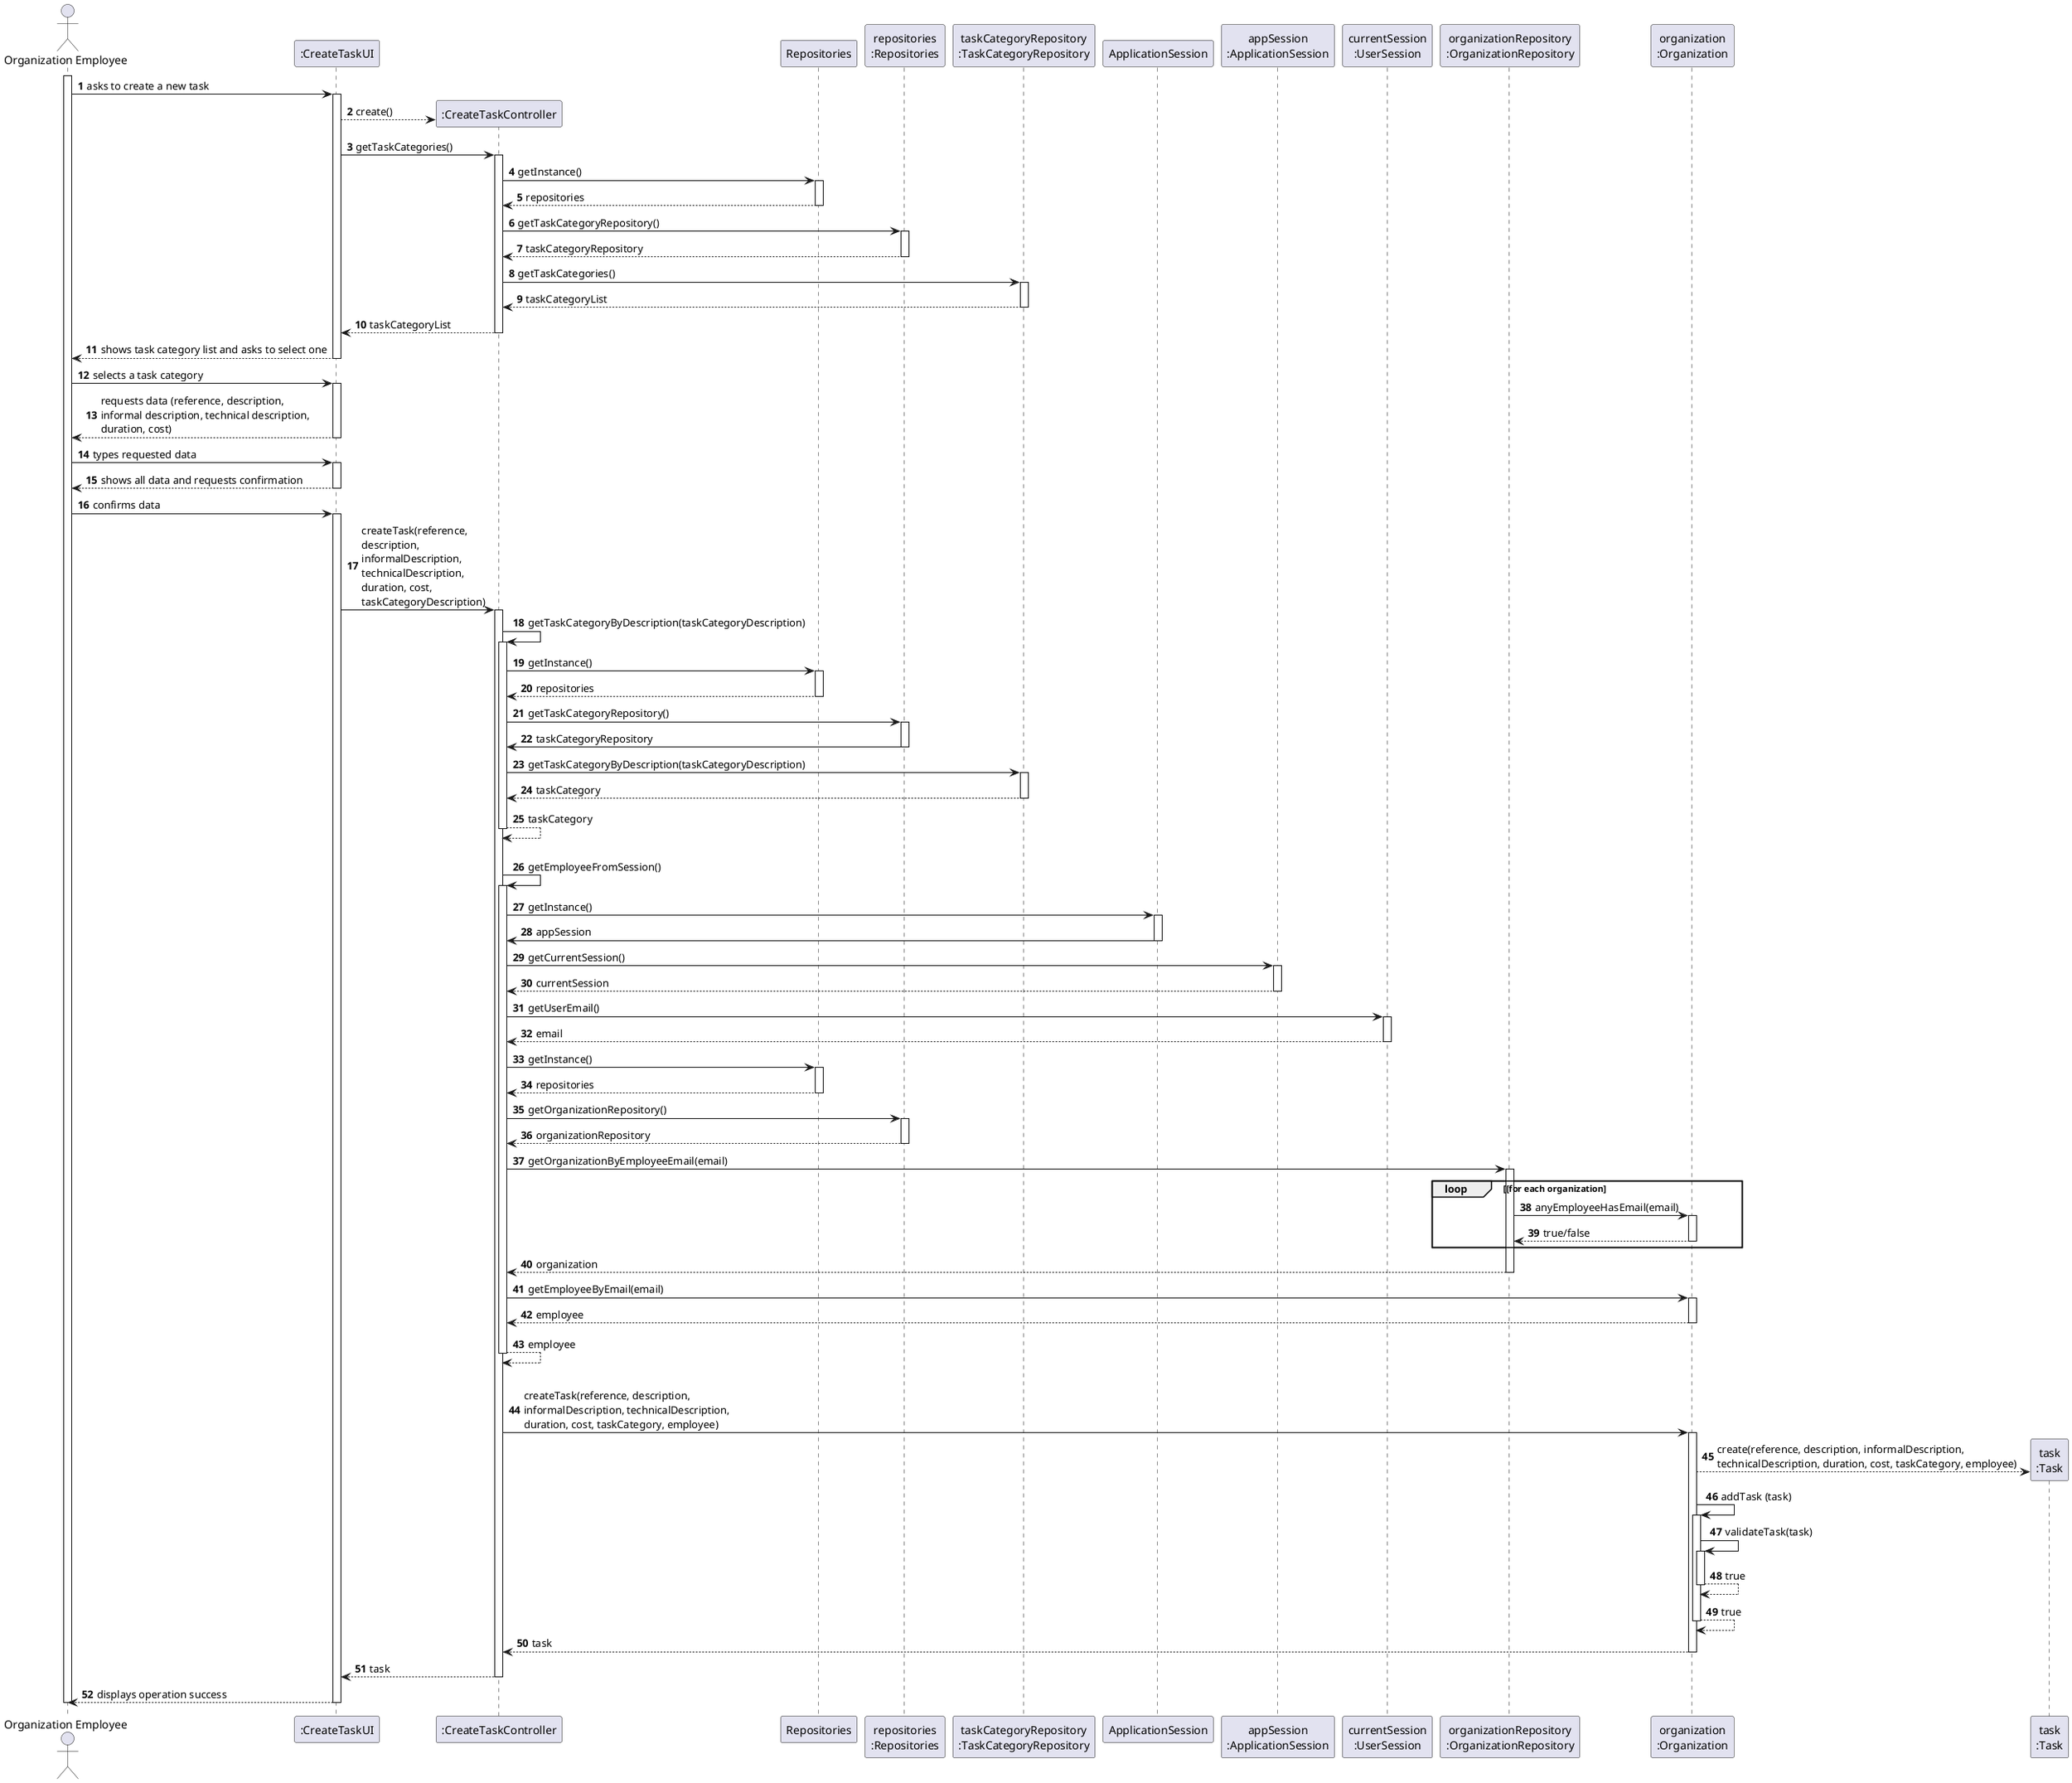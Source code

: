 @startuml
'skinparam monochrome true
skinparam packageStyle rectangle
skinparam shadowing false

autonumber

'hide footbox
actor "Organization Employee" as ORG_EMPLOYEE
participant ":CreateTaskUI" as UI
participant ":CreateTaskController" as CTRL
participant "Repositories" as REPOS
participant "repositories\n:Repositories" as REPOS_SINGLETON
participant "taskCategoryRepository\n:TaskCategoryRepository" as TASK_CAT_REPO
participant "ApplicationSession" as APP_SESSION
participant "appSession\n:ApplicationSession" as APP_SESSION_SINGLETON
participant "currentSession\n:UserSession" as CURRENT_SESSION
participant "organizationRepository\n:OrganizationRepository" as ORG_REPO
participant "organization\n:Organization" as ORG
participant "task\n:Task" as TASK

activate ORG_EMPLOYEE

        ORG_EMPLOYEE -> UI : asks to create a new task
        activate UI
            UI --> CTRL** : create()

            UI -> CTRL : getTaskCategories()
            activate CTRL
                CTRL -> REPOS : getInstance()
                activate REPOS
                    REPOS --> CTRL: repositories
                deactivate REPOS

                CTRL -> REPOS_SINGLETON : getTaskCategoryRepository()
                activate REPOS_SINGLETON
                    REPOS_SINGLETON --> CTRL: taskCategoryRepository
                deactivate REPOS_SINGLETON

                CTRL -> TASK_CAT_REPO : getTaskCategories()
                activate TASK_CAT_REPO
                    TASK_CAT_REPO --> CTRL : taskCategoryList
                deactivate TASK_CAT_REPO

                CTRL --> UI : taskCategoryList
            deactivate CTRL

            UI --> ORG_EMPLOYEE : shows task category list and asks to select one
        deactivate UI

    ORG_EMPLOYEE -> UI : selects a task category
    activate UI
        UI --> ORG_EMPLOYEE : requests data (reference, description, \ninformal description, technical description,\nduration, cost)
    deactivate UI

    ORG_EMPLOYEE -> UI : types requested data
    activate UI
        UI --> ORG_EMPLOYEE : shows all data and requests confirmation
    deactivate UI

    ORG_EMPLOYEE -> UI : confirms data
    activate UI
        UI -> CTRL : createTask(reference,\ndescription,\ninformalDescription,\ntechnicalDescription,\nduration, cost,\ntaskCategoryDescription)
        activate CTRL
            CTRL -> CTRL : getTaskCategoryByDescription(taskCategoryDescription)
            activate CTRL
                CTRL -> REPOS : getInstance()
                activate REPOS
                    REPOS --> CTRL: repositories
                deactivate REPOS

                CTRL -> REPOS_SINGLETON : getTaskCategoryRepository()
                activate REPOS_SINGLETON
                    REPOS_SINGLETON -> CTRL : taskCategoryRepository
                deactivate REPOS_SINGLETON

                CTRL -> TASK_CAT_REPO : getTaskCategoryByDescription(taskCategoryDescription)
                activate TASK_CAT_REPO
                    TASK_CAT_REPO --> CTRL : taskCategory
                deactivate TASK_CAT_REPO
                    CTRL --> CTRL : taskCategory
            deactivate CTRL

            |||
            CTRL -> CTRL : getEmployeeFromSession()
            activate CTRL
                CTRL -> APP_SESSION: getInstance()
                activate APP_SESSION
                    APP_SESSION -> CTRL: appSession
                deactivate APP_SESSION

                CTRL -> APP_SESSION_SINGLETON: getCurrentSession()
                activate APP_SESSION_SINGLETON
                    APP_SESSION_SINGLETON --> CTRL: currentSession
                deactivate APP_SESSION_SINGLETON

                CTRL -> CURRENT_SESSION: getUserEmail()
                activate CURRENT_SESSION
                    CURRENT_SESSION --> CTRL: email
                deactivate CURRENT_SESSION

                CTRL -> REPOS : getInstance()
                activate REPOS
                    REPOS --> CTRL: repositories
                deactivate REPOS

                CTRL -> REPOS_SINGLETON: getOrganizationRepository()
                activate REPOS_SINGLETON
                    REPOS_SINGLETON --> CTRL: organizationRepository
                deactivate REPOS_SINGLETON

                CTRL -> ORG_REPO: getOrganizationByEmployeeEmail(email)
                activate ORG_REPO

                    loop [for each organization
                        ORG_REPO -> ORG : anyEmployeeHasEmail(email)
                        activate ORG
                             ORG --> ORG_REPO : true/false
                        deactivate ORG
                    end
                    ORG_REPO --> CTRL : organization
                deactivate ORG_REPO

                CTRL -> ORG: getEmployeeByEmail(email)
                activate ORG
                    ORG --> CTRL : employee
                deactivate ORG

                CTRL --> CTRL : employee
            deactivate CTRL

            |||
            CTRL -> ORG: createTask(reference, description,\ninformalDescription, technicalDescription,\nduration, cost, taskCategory, employee)
            activate ORG
                ORG --> TASK**: create(reference, description, informalDescription, \ntechnicalDescription, duration, cost, taskCategory, employee)

                ORG -> ORG: addTask (task)
                activate ORG
                    ORG -> ORG: validateTask(task)
                    activate ORG
                        ORG --> ORG : true
                    deactivate ORG

                    ORG --> ORG : true
                deactivate ORG

                ORG --> CTRL : task
            deactivate ORG

            CTRL --> UI: task
            deactivate CTRL
            UI --> ORG_EMPLOYEE: displays operation success
    deactivate UI

deactivate ORG_EMPLOYEE

@enduml